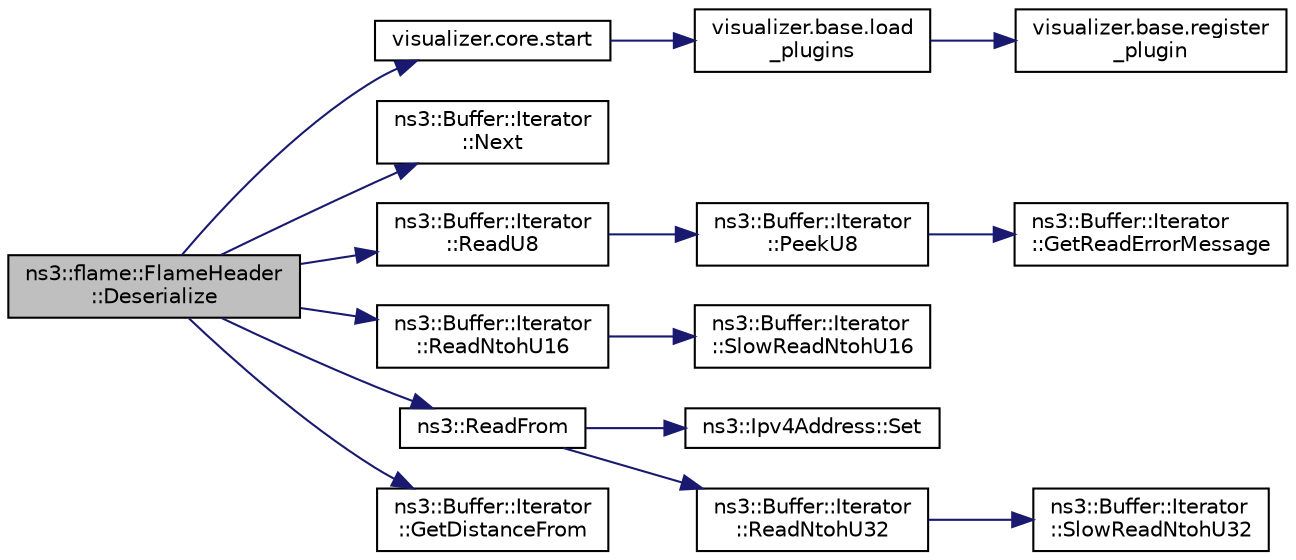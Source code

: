 digraph "ns3::flame::FlameHeader::Deserialize"
{
  edge [fontname="Helvetica",fontsize="10",labelfontname="Helvetica",labelfontsize="10"];
  node [fontname="Helvetica",fontsize="10",shape=record];
  rankdir="LR";
  Node1 [label="ns3::flame::FlameHeader\l::Deserialize",height=0.2,width=0.4,color="black", fillcolor="grey75", style="filled", fontcolor="black"];
  Node1 -> Node2 [color="midnightblue",fontsize="10",style="solid"];
  Node2 [label="visualizer.core.start",height=0.2,width=0.4,color="black", fillcolor="white", style="filled",URL="$df/d6c/namespacevisualizer_1_1core.html#a2a35e5d8a34af358b508dac8635754e0"];
  Node2 -> Node3 [color="midnightblue",fontsize="10",style="solid"];
  Node3 [label="visualizer.base.load\l_plugins",height=0.2,width=0.4,color="black", fillcolor="white", style="filled",URL="$d4/d39/namespacevisualizer_1_1base.html#ad171497a5ff1afe0a73bedaebf35448f"];
  Node3 -> Node4 [color="midnightblue",fontsize="10",style="solid"];
  Node4 [label="visualizer.base.register\l_plugin",height=0.2,width=0.4,color="black", fillcolor="white", style="filled",URL="$d4/d39/namespacevisualizer_1_1base.html#a6b0ffcff1e17ec4027496f50177e5b9e"];
  Node1 -> Node5 [color="midnightblue",fontsize="10",style="solid"];
  Node5 [label="ns3::Buffer::Iterator\l::Next",height=0.2,width=0.4,color="black", fillcolor="white", style="filled",URL="$d0/daf/classns3_1_1Buffer_1_1Iterator.html#a5eaa564bdc98d063b7e94b1768aeed6b"];
  Node1 -> Node6 [color="midnightblue",fontsize="10",style="solid"];
  Node6 [label="ns3::Buffer::Iterator\l::ReadU8",height=0.2,width=0.4,color="black", fillcolor="white", style="filled",URL="$d0/daf/classns3_1_1Buffer_1_1Iterator.html#a7d7d5299e27ecf41aef37e315984ad5a"];
  Node6 -> Node7 [color="midnightblue",fontsize="10",style="solid"];
  Node7 [label="ns3::Buffer::Iterator\l::PeekU8",height=0.2,width=0.4,color="black", fillcolor="white", style="filled",URL="$d0/daf/classns3_1_1Buffer_1_1Iterator.html#aeba1e13bebc9775be31e37baf9e75a73"];
  Node7 -> Node8 [color="midnightblue",fontsize="10",style="solid"];
  Node8 [label="ns3::Buffer::Iterator\l::GetReadErrorMessage",height=0.2,width=0.4,color="black", fillcolor="white", style="filled",URL="$d0/daf/classns3_1_1Buffer_1_1Iterator.html#af1bb2180c525be17ffc4cf46ee5f9291",tooltip="Returns an appropriate message indicating a read error. "];
  Node1 -> Node9 [color="midnightblue",fontsize="10",style="solid"];
  Node9 [label="ns3::Buffer::Iterator\l::ReadNtohU16",height=0.2,width=0.4,color="black", fillcolor="white", style="filled",URL="$d0/daf/classns3_1_1Buffer_1_1Iterator.html#a14d63ac76497032a473d99cc8458608e"];
  Node9 -> Node10 [color="midnightblue",fontsize="10",style="solid"];
  Node10 [label="ns3::Buffer::Iterator\l::SlowReadNtohU16",height=0.2,width=0.4,color="black", fillcolor="white", style="filled",URL="$d0/daf/classns3_1_1Buffer_1_1Iterator.html#ab19930797d89abc247e1d27229fa0bf5"];
  Node1 -> Node11 [color="midnightblue",fontsize="10",style="solid"];
  Node11 [label="ns3::ReadFrom",height=0.2,width=0.4,color="black", fillcolor="white", style="filled",URL="$d7/d2e/namespacens3.html#aeeba9f1570f031f9e401f76f51943805",tooltip="Read an Ipv4Address from a Buffer. "];
  Node11 -> Node12 [color="midnightblue",fontsize="10",style="solid"];
  Node12 [label="ns3::Ipv4Address::Set",height=0.2,width=0.4,color="black", fillcolor="white", style="filled",URL="$de/d55/classns3_1_1Ipv4Address.html#a7204982c2906b7df3f73739ca472dacb"];
  Node11 -> Node13 [color="midnightblue",fontsize="10",style="solid"];
  Node13 [label="ns3::Buffer::Iterator\l::ReadNtohU32",height=0.2,width=0.4,color="black", fillcolor="white", style="filled",URL="$d0/daf/classns3_1_1Buffer_1_1Iterator.html#af6873e0c53e5338902802dedff2159d1"];
  Node13 -> Node14 [color="midnightblue",fontsize="10",style="solid"];
  Node14 [label="ns3::Buffer::Iterator\l::SlowReadNtohU32",height=0.2,width=0.4,color="black", fillcolor="white", style="filled",URL="$d0/daf/classns3_1_1Buffer_1_1Iterator.html#a5d4d740cc3035f969c34e4dc0bf585aa"];
  Node1 -> Node15 [color="midnightblue",fontsize="10",style="solid"];
  Node15 [label="ns3::Buffer::Iterator\l::GetDistanceFrom",height=0.2,width=0.4,color="black", fillcolor="white", style="filled",URL="$d0/daf/classns3_1_1Buffer_1_1Iterator.html#a90ff2512ad02e7449ace678d0aaf672a"];
}
